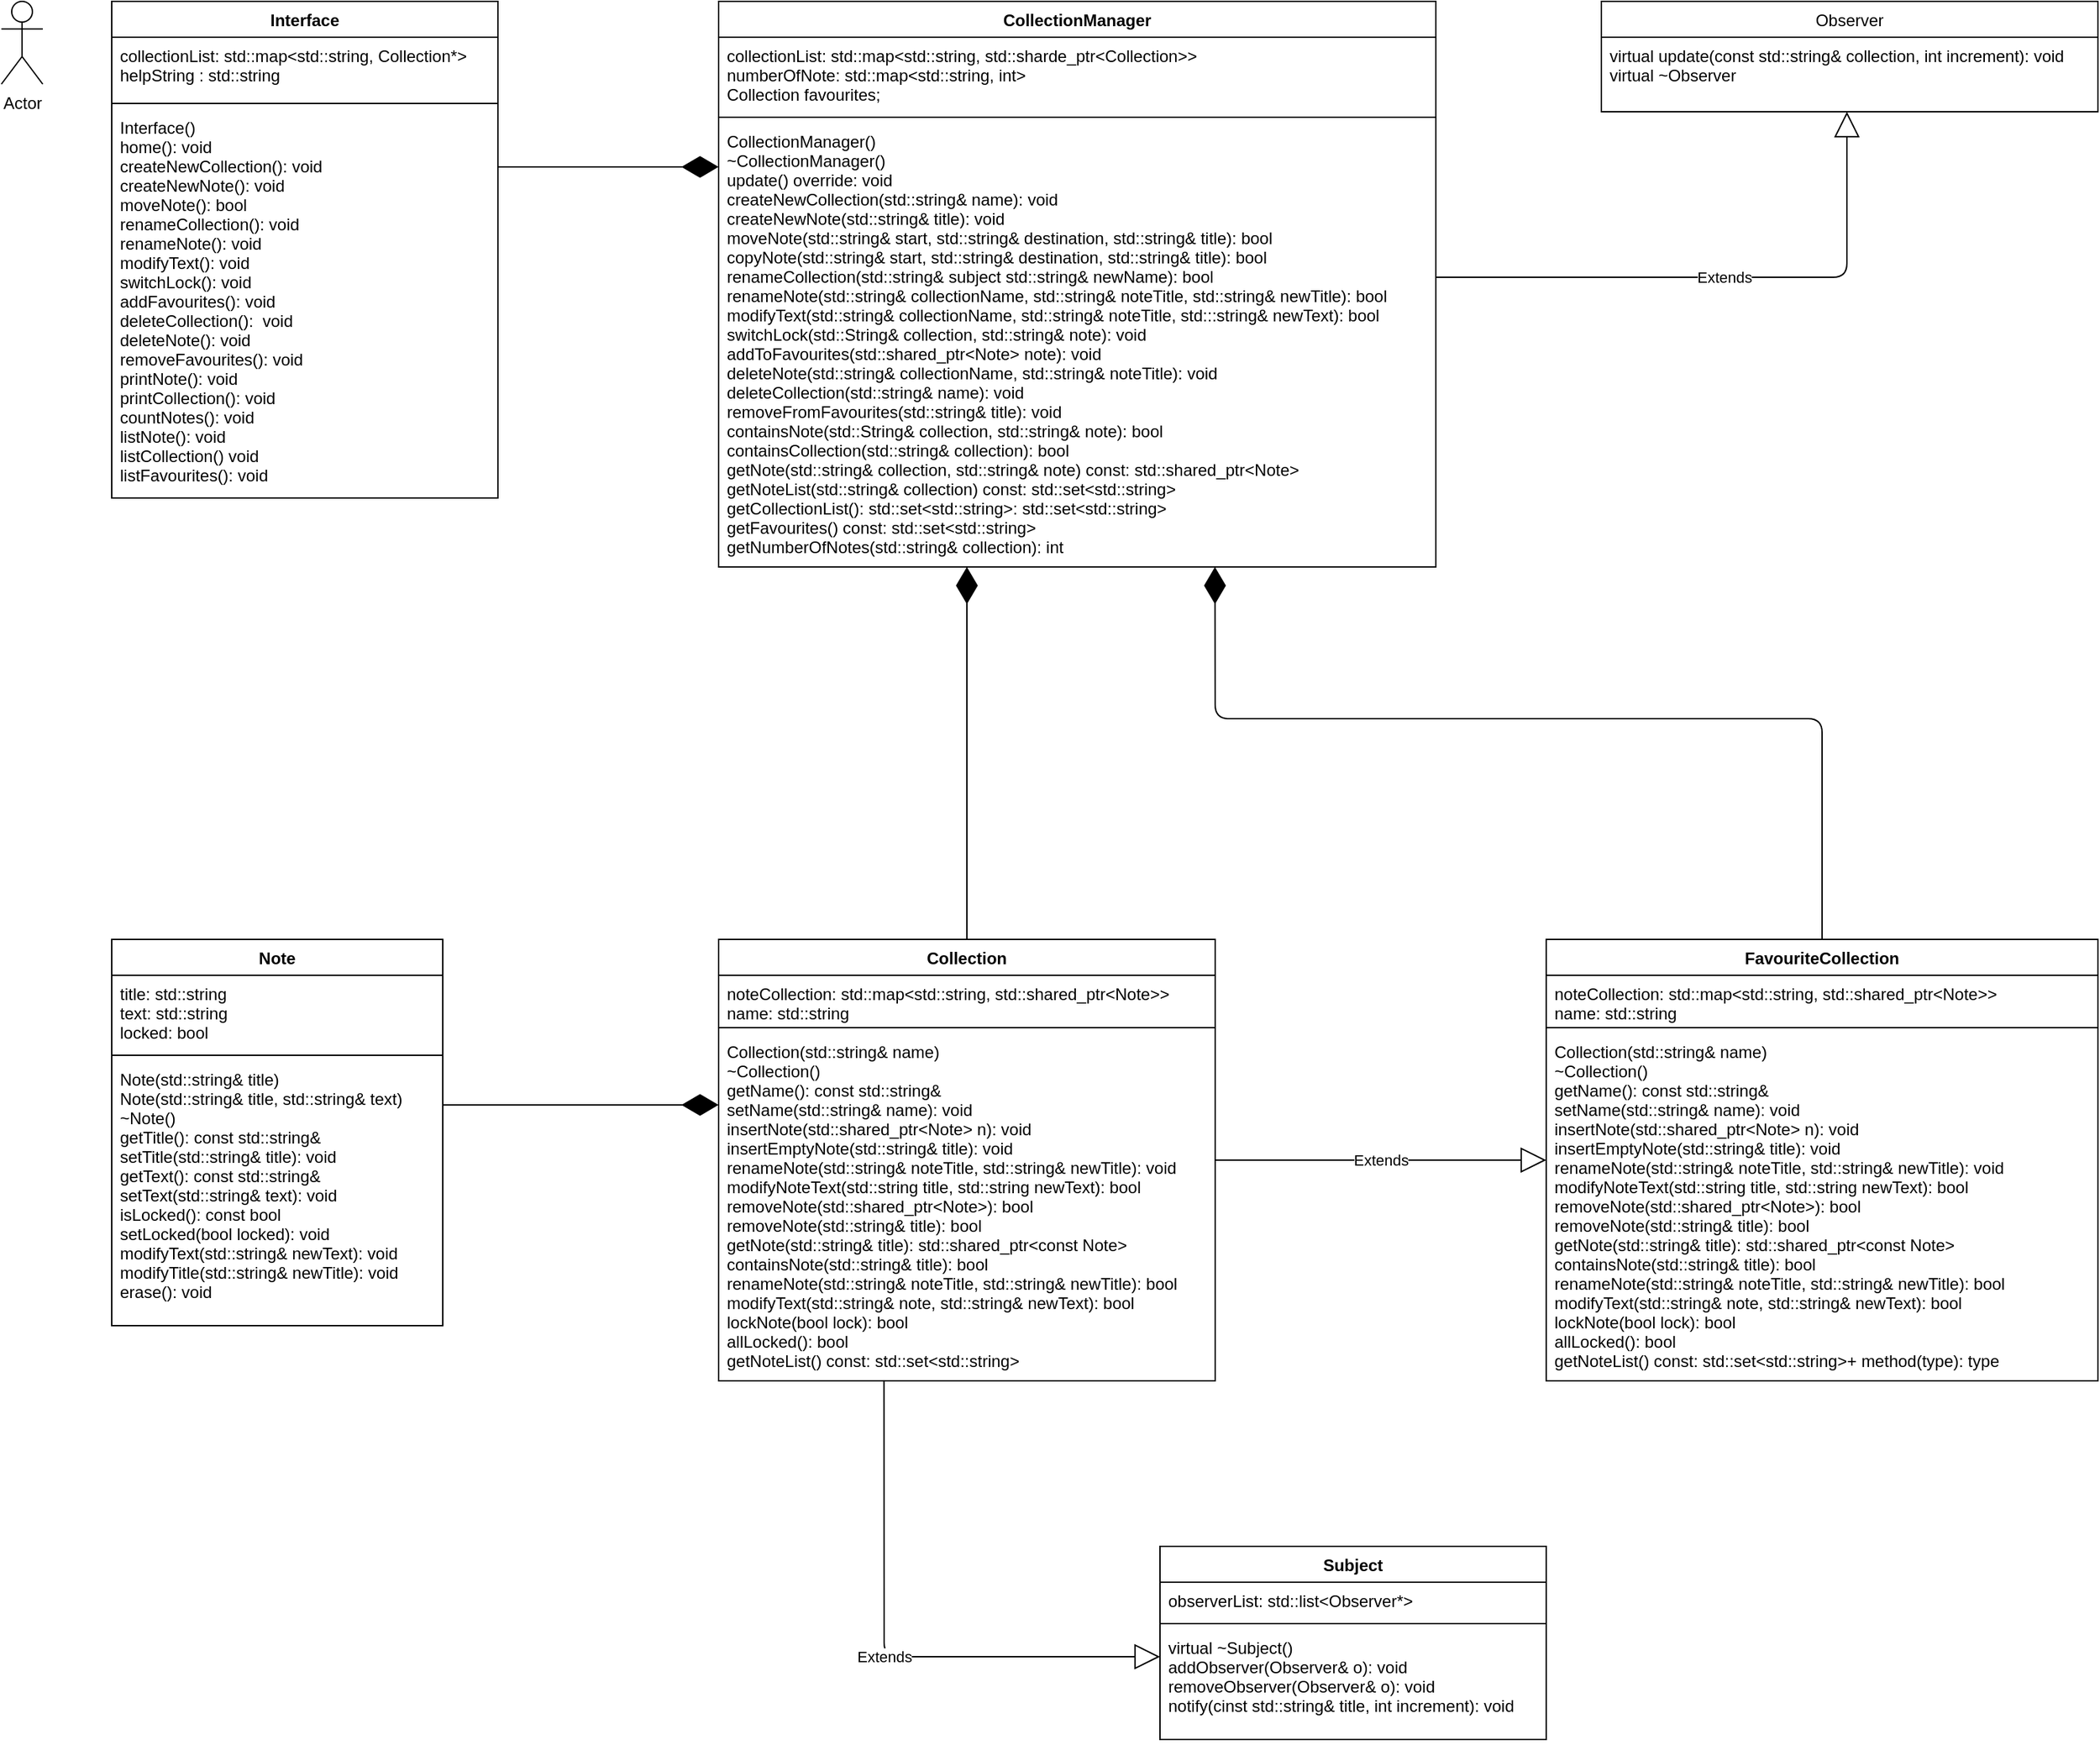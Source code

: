 <mxfile version="14.9.6" type="device"><diagram id="EXHv0L5IjTkSRS7E3z1X" name="Pagina-1"><mxGraphModel dx="3500" dy="4115" grid="1" gridSize="10" guides="1" tooltips="1" connect="1" arrows="1" fold="1" page="1" pageScale="1" pageWidth="827" pageHeight="1169" math="0" shadow="0"><root><mxCell id="0"/><mxCell id="1" parent="0"/><mxCell id="GKWaG9F6H9wiDZ8azJmV-1" value="Interface" style="swimlane;fontStyle=1;align=center;verticalAlign=top;childLayout=stackLayout;horizontal=1;startSize=26;horizontalStack=0;resizeParent=1;resizeParentMax=0;resizeLast=0;collapsible=1;marginBottom=0;" parent="1" vertex="1"><mxGeometry x="120" y="40" width="280" height="360" as="geometry"/></mxCell><mxCell id="GKWaG9F6H9wiDZ8azJmV-2" value="collectionList: std::map&lt;std::string, Collection*&gt;&#10;helpString : std::string&#10;" style="text;strokeColor=none;fillColor=none;align=left;verticalAlign=top;spacingLeft=4;spacingRight=4;overflow=hidden;rotatable=0;points=[[0,0.5],[1,0.5]];portConstraint=eastwest;" parent="GKWaG9F6H9wiDZ8azJmV-1" vertex="1"><mxGeometry y="26" width="280" height="44" as="geometry"/></mxCell><mxCell id="GKWaG9F6H9wiDZ8azJmV-3" value="" style="line;strokeWidth=1;fillColor=none;align=left;verticalAlign=middle;spacingTop=-1;spacingLeft=3;spacingRight=3;rotatable=0;labelPosition=right;points=[];portConstraint=eastwest;" parent="GKWaG9F6H9wiDZ8azJmV-1" vertex="1"><mxGeometry y="70" width="280" height="8" as="geometry"/></mxCell><mxCell id="GKWaG9F6H9wiDZ8azJmV-4" value="Interface()&#10;home(): void&#10;createNewCollection(): void&#10;createNewNote(): void&#10;moveNote(): bool&#10;renameCollection(): void&#10;renameNote(): void&#10;modifyText(): void&#10;switchLock(): void&#10;addFavourites(): void&#10;deleteCollection():  void&#10;deleteNote(): void&#10;removeFavourites(): void&#10;printNote(): void&#10;printCollection(): void&#10;countNotes(): void&#10;listNote(): void&#10;listCollection() void&#10;listFavourites(): void" style="text;strokeColor=none;fillColor=none;align=left;verticalAlign=top;spacingLeft=4;spacingRight=4;overflow=hidden;rotatable=0;points=[[0,0.5],[1,0.5]];portConstraint=eastwest;" parent="GKWaG9F6H9wiDZ8azJmV-1" vertex="1"><mxGeometry y="78" width="280" height="282" as="geometry"/></mxCell><mxCell id="GKWaG9F6H9wiDZ8azJmV-5" value="Actor" style="shape=umlActor;verticalLabelPosition=bottom;verticalAlign=top;html=1;" parent="1" vertex="1"><mxGeometry x="40" y="40" width="30" height="60" as="geometry"/></mxCell><mxCell id="hfIJ3RNnYDZfvIJZEl6X-1" value="Note" style="swimlane;fontStyle=1;align=center;verticalAlign=top;childLayout=stackLayout;horizontal=1;startSize=26;horizontalStack=0;resizeParent=1;resizeParentMax=0;resizeLast=0;collapsible=1;marginBottom=0;" parent="1" vertex="1"><mxGeometry x="120" y="720" width="240" height="280" as="geometry"/></mxCell><mxCell id="hfIJ3RNnYDZfvIJZEl6X-2" value="title: std::string&#10;text: std::string&#10;locked: bool" style="text;strokeColor=none;fillColor=none;align=left;verticalAlign=top;spacingLeft=4;spacingRight=4;overflow=hidden;rotatable=0;points=[[0,0.5],[1,0.5]];portConstraint=eastwest;" parent="hfIJ3RNnYDZfvIJZEl6X-1" vertex="1"><mxGeometry y="26" width="240" height="54" as="geometry"/></mxCell><mxCell id="hfIJ3RNnYDZfvIJZEl6X-3" value="" style="line;strokeWidth=1;fillColor=none;align=left;verticalAlign=middle;spacingTop=-1;spacingLeft=3;spacingRight=3;rotatable=0;labelPosition=right;points=[];portConstraint=eastwest;" parent="hfIJ3RNnYDZfvIJZEl6X-1" vertex="1"><mxGeometry y="80" width="240" height="8" as="geometry"/></mxCell><mxCell id="hfIJ3RNnYDZfvIJZEl6X-4" value="Note(std::string&amp; title)&#10;Note(std::string&amp; title, std::string&amp; text)&#10;~Note()&#10;getTitle(): const std::string&amp;&#10;setTitle(std::string&amp; title): void&#10;getText(): const std::string&amp;&#10;setText(std::string&amp; text): void&#10;isLocked(): const bool&#10;setLocked(bool locked): void&#10;modifyText(std::string&amp; newText): void&#10;modifyTitle(std::string&amp; newTitle): void&#10;erase(): void&#10;" style="text;strokeColor=none;fillColor=none;align=left;verticalAlign=top;spacingLeft=4;spacingRight=4;overflow=hidden;rotatable=0;points=[[0,0.5],[1,0.5]];portConstraint=eastwest;" parent="hfIJ3RNnYDZfvIJZEl6X-1" vertex="1"><mxGeometry y="88" width="240" height="192" as="geometry"/></mxCell><mxCell id="hfIJ3RNnYDZfvIJZEl6X-6" value="Collection" style="swimlane;fontStyle=1;align=center;verticalAlign=top;childLayout=stackLayout;horizontal=1;startSize=26;horizontalStack=0;resizeParent=1;resizeParentMax=0;resizeLast=0;collapsible=1;marginBottom=0;" parent="1" vertex="1"><mxGeometry x="560" y="720" width="360" height="320" as="geometry"><mxRectangle x="560" y="720" width="90" height="26" as="alternateBounds"/></mxGeometry></mxCell><mxCell id="hfIJ3RNnYDZfvIJZEl6X-7" value="noteCollection: std::map&lt;std::string, std::shared_ptr&lt;Note&gt;&gt;&#10;name: std::string" style="text;strokeColor=none;fillColor=none;align=left;verticalAlign=top;spacingLeft=4;spacingRight=4;overflow=hidden;rotatable=0;points=[[0,0.5],[1,0.5]];portConstraint=eastwest;" parent="hfIJ3RNnYDZfvIJZEl6X-6" vertex="1"><mxGeometry y="26" width="360" height="34" as="geometry"/></mxCell><mxCell id="hfIJ3RNnYDZfvIJZEl6X-8" value="" style="line;strokeWidth=1;fillColor=none;align=left;verticalAlign=middle;spacingTop=-1;spacingLeft=3;spacingRight=3;rotatable=0;labelPosition=right;points=[];portConstraint=eastwest;" parent="hfIJ3RNnYDZfvIJZEl6X-6" vertex="1"><mxGeometry y="60" width="360" height="8" as="geometry"/></mxCell><mxCell id="hfIJ3RNnYDZfvIJZEl6X-9" value="Collection(std::string&amp; name)&#10;~Collection()&#10;getName(): const std::string&amp;&#10;setName(std::string&amp; name): void&#10;insertNote(std::shared_ptr&lt;Note&gt; n): void&#10;insertEmptyNote(std::string&amp; title): void&#10;renameNote(std::string&amp; noteTitle, std::string&amp; newTitle): void&#10;modifyNoteText(std::string title, std::string newText): bool&#10;removeNote(std::shared_ptr&lt;Note&gt;): bool&#10;removeNote(std::string&amp; title): bool&#10;getNote(std::string&amp; title): std::shared_ptr&lt;const Note&gt;&#10;containsNote(std::string&amp; title): bool&#10;renameNote(std::string&amp; noteTitle, std::string&amp; newTitle): bool &#10;modifyText(std::string&amp; note, std::string&amp; newText): bool&#10;lockNote(bool lock): bool&#10;allLocked(): bool&#10;getNoteList() const: std::set&lt;std::string&gt;" style="text;strokeColor=none;fillColor=none;align=left;verticalAlign=top;spacingLeft=4;spacingRight=4;overflow=hidden;rotatable=0;points=[[0,0.5],[1,0.5]];portConstraint=eastwest;" parent="hfIJ3RNnYDZfvIJZEl6X-6" vertex="1"><mxGeometry y="68" width="360" height="252" as="geometry"/></mxCell><mxCell id="hfIJ3RNnYDZfvIJZEl6X-10" value="" style="endArrow=diamondThin;endFill=1;endSize=24;html=1;" parent="1" edge="1"><mxGeometry width="160" relative="1" as="geometry"><mxPoint x="360" y="840" as="sourcePoint"/><mxPoint x="560" y="840" as="targetPoint"/></mxGeometry></mxCell><mxCell id="hfIJ3RNnYDZfvIJZEl6X-15" value="CollectionManager" style="swimlane;fontStyle=1;align=center;verticalAlign=top;childLayout=stackLayout;horizontal=1;startSize=26;horizontalStack=0;resizeParent=1;resizeParentMax=0;resizeLast=0;collapsible=1;marginBottom=0;" parent="1" vertex="1"><mxGeometry x="560" y="40" width="520" height="410" as="geometry"/></mxCell><mxCell id="hfIJ3RNnYDZfvIJZEl6X-16" value="collectionList: std::map&lt;std::string, std::sharde_ptr&lt;Collection&gt;&gt; &#10;numberOfNote: std::map&lt;std::string, int&gt;&#10;Collection favourites;" style="text;strokeColor=none;fillColor=none;align=left;verticalAlign=top;spacingLeft=4;spacingRight=4;overflow=hidden;rotatable=0;points=[[0,0.5],[1,0.5]];portConstraint=eastwest;" parent="hfIJ3RNnYDZfvIJZEl6X-15" vertex="1"><mxGeometry y="26" width="520" height="54" as="geometry"/></mxCell><mxCell id="hfIJ3RNnYDZfvIJZEl6X-17" value="" style="line;strokeWidth=1;fillColor=none;align=left;verticalAlign=middle;spacingTop=-1;spacingLeft=3;spacingRight=3;rotatable=0;labelPosition=right;points=[];portConstraint=eastwest;" parent="hfIJ3RNnYDZfvIJZEl6X-15" vertex="1"><mxGeometry y="80" width="520" height="8" as="geometry"/></mxCell><mxCell id="hfIJ3RNnYDZfvIJZEl6X-18" value="CollectionManager()&#10;~CollectionManager()&#10;update() override: void&#10;createNewCollection(std::string&amp; name): void&#10;createNewNote(std::string&amp; title): void&#10;moveNote(std::string&amp; start, std::string&amp; destination, std::string&amp; title): bool&#10;copyNote(std::string&amp; start, std::string&amp; destination, std::string&amp; title): bool&#10;renameCollection(std::string&amp; subject std::string&amp; newName): bool&#10;renameNote(std::string&amp; collectionName, std::string&amp; noteTitle, std::string&amp; newTitle): bool&#10;modifyText(std::string&amp; collectionName, std::string&amp; noteTitle, std:::string&amp; newText): bool&#10;switchLock(std::String&amp; collection, std::string&amp; note): void&#10;addToFavourites(std::shared_ptr&lt;Note&gt; note): void&#10;deleteNote(std::string&amp; collectionName, std::string&amp; noteTitle): void&#10;deleteCollection(std::string&amp; name): void&#10;removeFromFavourites(std::string&amp; title): void&#10;containsNote(std::String&amp; collection, std::string&amp; note): bool&#10;containsCollection(std::string&amp; collection): bool&#10;getNote(std::string&amp; collection, std::string&amp; note) const: std::shared_ptr&lt;Note&gt;&#10;getNoteList(std::string&amp; collection) const: std::set&lt;std::string&gt;&#10;getCollectionList(): std::set&lt;std::string&gt;: std::set&lt;std::string&gt;&#10;getFavourites() const: std::set&lt;std::string&gt;&#10;getNumberOfNotes(std::string&amp; collection): int" style="text;strokeColor=none;fillColor=none;align=left;verticalAlign=top;spacingLeft=4;spacingRight=4;overflow=hidden;rotatable=0;points=[[0,0.5],[1,0.5]];portConstraint=eastwest;" parent="hfIJ3RNnYDZfvIJZEl6X-15" vertex="1"><mxGeometry y="88" width="520" height="322" as="geometry"/></mxCell><mxCell id="hfIJ3RNnYDZfvIJZEl6X-19" value="Subject" style="swimlane;fontStyle=1;align=center;verticalAlign=top;childLayout=stackLayout;horizontal=1;startSize=26;horizontalStack=0;resizeParent=1;resizeParentMax=0;resizeLast=0;collapsible=1;marginBottom=0;" parent="1" vertex="1"><mxGeometry x="880" y="1160" width="280" height="140" as="geometry"/></mxCell><mxCell id="hfIJ3RNnYDZfvIJZEl6X-20" value="observerList: std::list&lt;Observer*&gt;" style="text;strokeColor=none;fillColor=none;align=left;verticalAlign=top;spacingLeft=4;spacingRight=4;overflow=hidden;rotatable=0;points=[[0,0.5],[1,0.5]];portConstraint=eastwest;" parent="hfIJ3RNnYDZfvIJZEl6X-19" vertex="1"><mxGeometry y="26" width="280" height="26" as="geometry"/></mxCell><mxCell id="hfIJ3RNnYDZfvIJZEl6X-21" value="" style="line;strokeWidth=1;fillColor=none;align=left;verticalAlign=middle;spacingTop=-1;spacingLeft=3;spacingRight=3;rotatable=0;labelPosition=right;points=[];portConstraint=eastwest;" parent="hfIJ3RNnYDZfvIJZEl6X-19" vertex="1"><mxGeometry y="52" width="280" height="8" as="geometry"/></mxCell><mxCell id="hfIJ3RNnYDZfvIJZEl6X-22" value="virtual ~Subject()&#10;addObserver(Observer&amp; o): void&#10;removeObserver(Observer&amp; o): void&#10;notify(cinst std::string&amp; title, int increment): void" style="text;strokeColor=none;fillColor=none;align=left;verticalAlign=top;spacingLeft=4;spacingRight=4;overflow=hidden;rotatable=0;points=[[0,0.5],[1,0.5]];portConstraint=eastwest;" parent="hfIJ3RNnYDZfvIJZEl6X-19" vertex="1"><mxGeometry y="60" width="280" height="80" as="geometry"/></mxCell><mxCell id="hfIJ3RNnYDZfvIJZEl6X-23" value="Extends" style="endArrow=block;endSize=16;endFill=0;html=1;exitX=0.333;exitY=1.001;exitDx=0;exitDy=0;exitPerimeter=0;" parent="1" edge="1" source="hfIJ3RNnYDZfvIJZEl6X-9"><mxGeometry width="160" relative="1" as="geometry"><mxPoint x="920" y="840" as="sourcePoint"/><mxPoint x="880" y="1240" as="targetPoint"/><Array as="points"><mxPoint x="680" y="1240"/></Array></mxGeometry></mxCell><mxCell id="_-R-_aOy3jYDMlY8Zyxf-2" value="" style="endArrow=diamondThin;endFill=1;endSize=24;html=1;" parent="1" edge="1"><mxGeometry width="160" relative="1" as="geometry"><mxPoint x="400" y="160" as="sourcePoint"/><mxPoint x="560" y="160" as="targetPoint"/></mxGeometry></mxCell><mxCell id="3nxiUrKaLVbbQ65eRiXc-1" value="Observer" style="swimlane;fontStyle=0;childLayout=stackLayout;horizontal=1;startSize=26;fillColor=none;horizontalStack=0;resizeParent=1;resizeParentMax=0;resizeLast=0;collapsible=1;marginBottom=0;" parent="1" vertex="1"><mxGeometry x="1200" y="40" width="360" height="80" as="geometry"/></mxCell><mxCell id="3nxiUrKaLVbbQ65eRiXc-3" value="virtual update(const std::string&amp; collection, int increment): void&#10;virtual ~Observer" style="text;strokeColor=none;fillColor=none;align=left;verticalAlign=top;spacingLeft=4;spacingRight=4;overflow=hidden;rotatable=0;points=[[0,0.5],[1,0.5]];portConstraint=eastwest;" parent="3nxiUrKaLVbbQ65eRiXc-1" vertex="1"><mxGeometry y="26" width="360" height="54" as="geometry"/></mxCell><mxCell id="3nxiUrKaLVbbQ65eRiXc-6" value="Extends" style="endArrow=block;endSize=16;endFill=0;html=1;" parent="1" edge="1"><mxGeometry width="160" relative="1" as="geometry"><mxPoint x="1080" y="240" as="sourcePoint"/><mxPoint x="1378" y="120" as="targetPoint"/><Array as="points"><mxPoint x="1378" y="240"/></Array></mxGeometry></mxCell><mxCell id="3nxiUrKaLVbbQ65eRiXc-7" value="" style="endArrow=diamondThin;endFill=1;endSize=24;html=1;exitX=0.5;exitY=0;exitDx=0;exitDy=0;" parent="1" edge="1" source="hfIJ3RNnYDZfvIJZEl6X-6"><mxGeometry width="160" relative="1" as="geometry"><mxPoint x="739.92" y="710" as="sourcePoint"/><mxPoint x="740" y="450" as="targetPoint"/></mxGeometry></mxCell><mxCell id="ok2qIO2EGqAEhAKv5zk6-1" value="FavouriteCollection" style="swimlane;fontStyle=1;align=center;verticalAlign=top;childLayout=stackLayout;horizontal=1;startSize=26;horizontalStack=0;resizeParent=1;resizeParentMax=0;resizeLast=0;collapsible=1;marginBottom=0;" vertex="1" parent="1"><mxGeometry x="1160" y="720" width="400" height="320" as="geometry"/></mxCell><mxCell id="ok2qIO2EGqAEhAKv5zk6-2" value="noteCollection: std::map&lt;std::string, std::shared_ptr&lt;Note&gt;&gt;&#10;name: std::string" style="text;strokeColor=none;fillColor=none;align=left;verticalAlign=top;spacingLeft=4;spacingRight=4;overflow=hidden;rotatable=0;points=[[0,0.5],[1,0.5]];portConstraint=eastwest;" vertex="1" parent="ok2qIO2EGqAEhAKv5zk6-1"><mxGeometry y="26" width="400" height="34" as="geometry"/></mxCell><mxCell id="ok2qIO2EGqAEhAKv5zk6-3" value="" style="line;strokeWidth=1;fillColor=none;align=left;verticalAlign=middle;spacingTop=-1;spacingLeft=3;spacingRight=3;rotatable=0;labelPosition=right;points=[];portConstraint=eastwest;" vertex="1" parent="ok2qIO2EGqAEhAKv5zk6-1"><mxGeometry y="60" width="400" height="8" as="geometry"/></mxCell><mxCell id="ok2qIO2EGqAEhAKv5zk6-4" value="Collection(std::string&amp; name)&#10;~Collection()&#10;getName(): const std::string&amp;&#10;setName(std::string&amp; name): void&#10;insertNote(std::shared_ptr&lt;Note&gt; n): void&#10;insertEmptyNote(std::string&amp; title): void&#10;renameNote(std::string&amp; noteTitle, std::string&amp; newTitle): void&#10;modifyNoteText(std::string title, std::string newText): bool&#10;removeNote(std::shared_ptr&lt;Note&gt;): bool&#10;removeNote(std::string&amp; title): bool&#10;getNote(std::string&amp; title): std::shared_ptr&lt;const Note&gt;&#10;containsNote(std::string&amp; title): bool&#10;renameNote(std::string&amp; noteTitle, std::string&amp; newTitle): bool &#10;modifyText(std::string&amp; note, std::string&amp; newText): bool&#10;lockNote(bool lock): bool&#10;allLocked(): bool&#10;getNoteList() const: std::set&lt;std::string&gt;+ method(type): type" style="text;strokeColor=none;fillColor=none;align=left;verticalAlign=top;spacingLeft=4;spacingRight=4;overflow=hidden;rotatable=0;points=[[0,0.5],[1,0.5]];portConstraint=eastwest;" vertex="1" parent="ok2qIO2EGqAEhAKv5zk6-1"><mxGeometry y="68" width="400" height="252" as="geometry"/></mxCell><mxCell id="ok2qIO2EGqAEhAKv5zk6-5" value="Extends" style="endArrow=block;endSize=16;endFill=0;html=1;" edge="1" parent="1"><mxGeometry width="160" relative="1" as="geometry"><mxPoint x="920" y="880" as="sourcePoint"/><mxPoint x="1160" y="880" as="targetPoint"/></mxGeometry></mxCell><mxCell id="ok2qIO2EGqAEhAKv5zk6-6" value="" style="endArrow=diamondThin;endFill=1;endSize=24;html=1;exitX=0.5;exitY=0;exitDx=0;exitDy=0;entryX=0.692;entryY=1;entryDx=0;entryDy=0;entryPerimeter=0;" edge="1" parent="1" source="ok2qIO2EGqAEhAKv5zk6-1" target="hfIJ3RNnYDZfvIJZEl6X-18"><mxGeometry width="160" relative="1" as="geometry"><mxPoint x="1360" y="680" as="sourcePoint"/><mxPoint x="1520" y="680" as="targetPoint"/><Array as="points"><mxPoint x="1360" y="560"/><mxPoint x="1140" y="560"/><mxPoint x="920" y="560"/></Array></mxGeometry></mxCell></root></mxGraphModel></diagram></mxfile>
